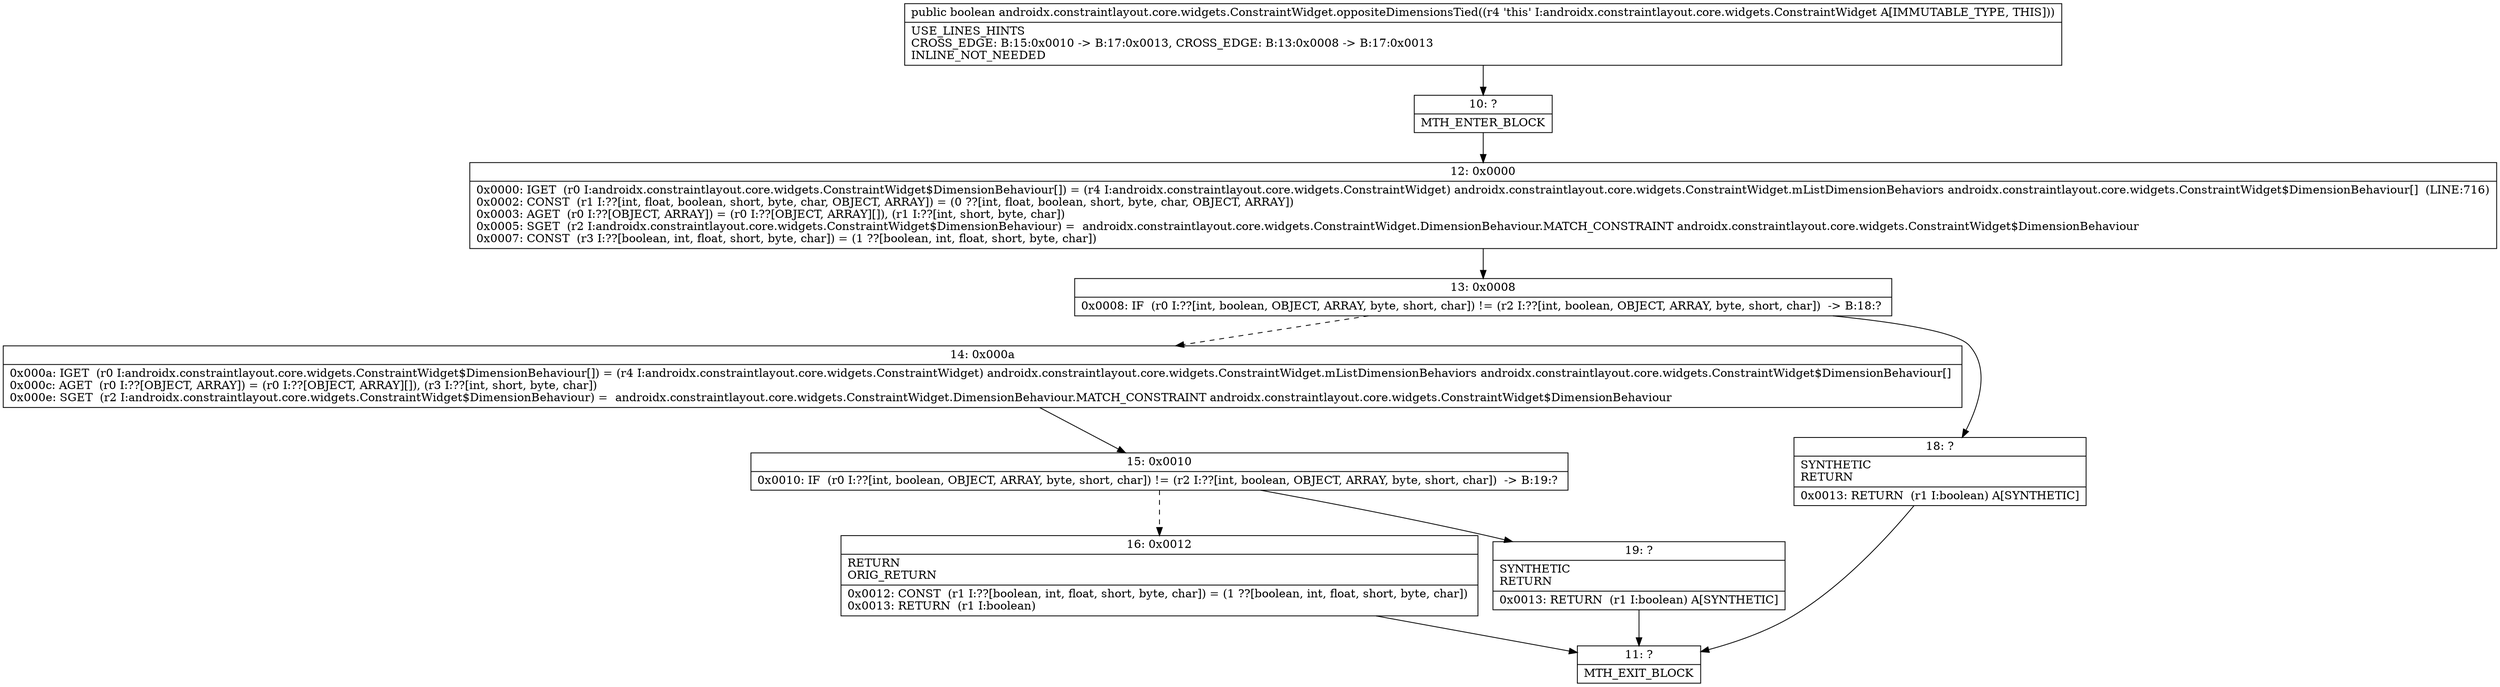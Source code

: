 digraph "CFG forandroidx.constraintlayout.core.widgets.ConstraintWidget.oppositeDimensionsTied()Z" {
Node_10 [shape=record,label="{10\:\ ?|MTH_ENTER_BLOCK\l}"];
Node_12 [shape=record,label="{12\:\ 0x0000|0x0000: IGET  (r0 I:androidx.constraintlayout.core.widgets.ConstraintWidget$DimensionBehaviour[]) = (r4 I:androidx.constraintlayout.core.widgets.ConstraintWidget) androidx.constraintlayout.core.widgets.ConstraintWidget.mListDimensionBehaviors androidx.constraintlayout.core.widgets.ConstraintWidget$DimensionBehaviour[]  (LINE:716)\l0x0002: CONST  (r1 I:??[int, float, boolean, short, byte, char, OBJECT, ARRAY]) = (0 ??[int, float, boolean, short, byte, char, OBJECT, ARRAY]) \l0x0003: AGET  (r0 I:??[OBJECT, ARRAY]) = (r0 I:??[OBJECT, ARRAY][]), (r1 I:??[int, short, byte, char]) \l0x0005: SGET  (r2 I:androidx.constraintlayout.core.widgets.ConstraintWidget$DimensionBehaviour) =  androidx.constraintlayout.core.widgets.ConstraintWidget.DimensionBehaviour.MATCH_CONSTRAINT androidx.constraintlayout.core.widgets.ConstraintWidget$DimensionBehaviour \l0x0007: CONST  (r3 I:??[boolean, int, float, short, byte, char]) = (1 ??[boolean, int, float, short, byte, char]) \l}"];
Node_13 [shape=record,label="{13\:\ 0x0008|0x0008: IF  (r0 I:??[int, boolean, OBJECT, ARRAY, byte, short, char]) != (r2 I:??[int, boolean, OBJECT, ARRAY, byte, short, char])  \-\> B:18:? \l}"];
Node_14 [shape=record,label="{14\:\ 0x000a|0x000a: IGET  (r0 I:androidx.constraintlayout.core.widgets.ConstraintWidget$DimensionBehaviour[]) = (r4 I:androidx.constraintlayout.core.widgets.ConstraintWidget) androidx.constraintlayout.core.widgets.ConstraintWidget.mListDimensionBehaviors androidx.constraintlayout.core.widgets.ConstraintWidget$DimensionBehaviour[] \l0x000c: AGET  (r0 I:??[OBJECT, ARRAY]) = (r0 I:??[OBJECT, ARRAY][]), (r3 I:??[int, short, byte, char]) \l0x000e: SGET  (r2 I:androidx.constraintlayout.core.widgets.ConstraintWidget$DimensionBehaviour) =  androidx.constraintlayout.core.widgets.ConstraintWidget.DimensionBehaviour.MATCH_CONSTRAINT androidx.constraintlayout.core.widgets.ConstraintWidget$DimensionBehaviour \l}"];
Node_15 [shape=record,label="{15\:\ 0x0010|0x0010: IF  (r0 I:??[int, boolean, OBJECT, ARRAY, byte, short, char]) != (r2 I:??[int, boolean, OBJECT, ARRAY, byte, short, char])  \-\> B:19:? \l}"];
Node_16 [shape=record,label="{16\:\ 0x0012|RETURN\lORIG_RETURN\l|0x0012: CONST  (r1 I:??[boolean, int, float, short, byte, char]) = (1 ??[boolean, int, float, short, byte, char]) \l0x0013: RETURN  (r1 I:boolean) \l}"];
Node_11 [shape=record,label="{11\:\ ?|MTH_EXIT_BLOCK\l}"];
Node_19 [shape=record,label="{19\:\ ?|SYNTHETIC\lRETURN\l|0x0013: RETURN  (r1 I:boolean) A[SYNTHETIC]\l}"];
Node_18 [shape=record,label="{18\:\ ?|SYNTHETIC\lRETURN\l|0x0013: RETURN  (r1 I:boolean) A[SYNTHETIC]\l}"];
MethodNode[shape=record,label="{public boolean androidx.constraintlayout.core.widgets.ConstraintWidget.oppositeDimensionsTied((r4 'this' I:androidx.constraintlayout.core.widgets.ConstraintWidget A[IMMUTABLE_TYPE, THIS]))  | USE_LINES_HINTS\lCROSS_EDGE: B:15:0x0010 \-\> B:17:0x0013, CROSS_EDGE: B:13:0x0008 \-\> B:17:0x0013\lINLINE_NOT_NEEDED\l}"];
MethodNode -> Node_10;Node_10 -> Node_12;
Node_12 -> Node_13;
Node_13 -> Node_14[style=dashed];
Node_13 -> Node_18;
Node_14 -> Node_15;
Node_15 -> Node_16[style=dashed];
Node_15 -> Node_19;
Node_16 -> Node_11;
Node_19 -> Node_11;
Node_18 -> Node_11;
}

